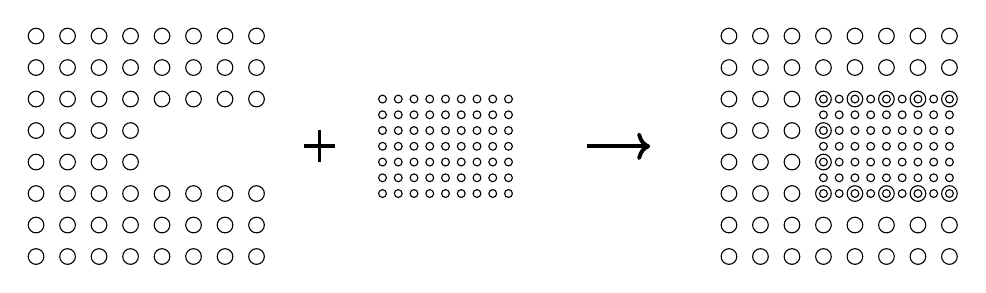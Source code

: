 \begin{tikzpicture}[
	scale=0.4,
	coarse/.style={circle,draw=black,inner sep=2pt},
	fine/.style={circle,draw=black,inner sep=1pt}
]

\foreach \x in {0,...,3}
	\foreach \y in {0,...,7}
		\node[coarse] at (\x,\y){ };
\foreach \x in {4,...,7}
	\foreach \y in {0,...,2}
		\node[coarse] at (\x,\y){ };
\foreach \x in {4,...,7}
	\foreach \y in {5,...,7}
		\node[coarse] at (\x,\y){ };

\draw (9,3.5) node[cross out,draw=black,line width=0.5mm,rotate=45]{};

\foreach \x in {0,...,8}
	\foreach \y in {0,...,6}
		\node[fine] at (11+0.5*\x,2+0.5*\y){ };

\draw[->,line width=0.5mm] (17.5,3.5) -- (19.5,3.5);

\foreach \x in {22,...,25}
	\foreach \y in {0,...,7}
		\node[coarse] at (\x,\y){ };
\foreach \x in {26,...,29}
	\foreach \y in {0,...,2}
		\node[coarse] at (\x,\y){ };
\foreach \x in {26,...,29}
	\foreach \y in {5,...,7}
		\node[coarse] at (\x,\y){ };

\foreach \x in {0,...,8}
	\foreach \y in {0,...,6}
		\node[fine] at (25+0.5*\x,2+0.5*\y){ };
\end{tikzpicture}
